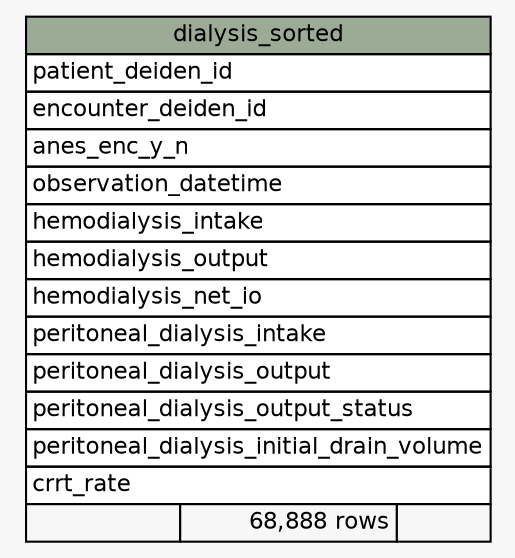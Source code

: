 // dot 2.38.0 on Linux 4.15.0-34-generic
// SchemaSpy rev 590
digraph "dialysis_sorted" {
  graph [
    rankdir="RL"
    bgcolor="#f7f7f7"
    nodesep="0.18"
    ranksep="0.46"
    fontname="Helvetica"
    fontsize="11"
  ];
  node [
    fontname="Helvetica"
    fontsize="11"
    shape="plaintext"
  ];
  edge [
    arrowsize="0.8"
  ];
  "dialysis_sorted" [
    label=<
    <TABLE BORDER="0" CELLBORDER="1" CELLSPACING="0" BGCOLOR="#ffffff">
      <TR><TD COLSPAN="3" BGCOLOR="#9bab96" ALIGN="CENTER">dialysis_sorted</TD></TR>
      <TR><TD PORT="patient_deiden_id" COLSPAN="3" ALIGN="LEFT">patient_deiden_id</TD></TR>
      <TR><TD PORT="encounter_deiden_id" COLSPAN="3" ALIGN="LEFT">encounter_deiden_id</TD></TR>
      <TR><TD PORT="anes_enc_y_n" COLSPAN="3" ALIGN="LEFT">anes_enc_y_n</TD></TR>
      <TR><TD PORT="observation_datetime" COLSPAN="3" ALIGN="LEFT">observation_datetime</TD></TR>
      <TR><TD PORT="hemodialysis_intake" COLSPAN="3" ALIGN="LEFT">hemodialysis_intake</TD></TR>
      <TR><TD PORT="hemodialysis_output" COLSPAN="3" ALIGN="LEFT">hemodialysis_output</TD></TR>
      <TR><TD PORT="hemodialysis_net_io" COLSPAN="3" ALIGN="LEFT">hemodialysis_net_io</TD></TR>
      <TR><TD PORT="peritoneal_dialysis_intake" COLSPAN="3" ALIGN="LEFT">peritoneal_dialysis_intake</TD></TR>
      <TR><TD PORT="peritoneal_dialysis_output" COLSPAN="3" ALIGN="LEFT">peritoneal_dialysis_output</TD></TR>
      <TR><TD PORT="peritoneal_dialysis_output_status" COLSPAN="3" ALIGN="LEFT">peritoneal_dialysis_output_status</TD></TR>
      <TR><TD PORT="peritoneal_dialysis_initial_drain_volume" COLSPAN="3" ALIGN="LEFT">peritoneal_dialysis_initial_drain_volume</TD></TR>
      <TR><TD PORT="crrt_rate" COLSPAN="3" ALIGN="LEFT">crrt_rate</TD></TR>
      <TR><TD ALIGN="LEFT" BGCOLOR="#f7f7f7">  </TD><TD ALIGN="RIGHT" BGCOLOR="#f7f7f7">68,888 rows</TD><TD ALIGN="RIGHT" BGCOLOR="#f7f7f7">  </TD></TR>
    </TABLE>>
    URL="tables/dialysis_sorted.html"
    tooltip="dialysis_sorted"
  ];
}
